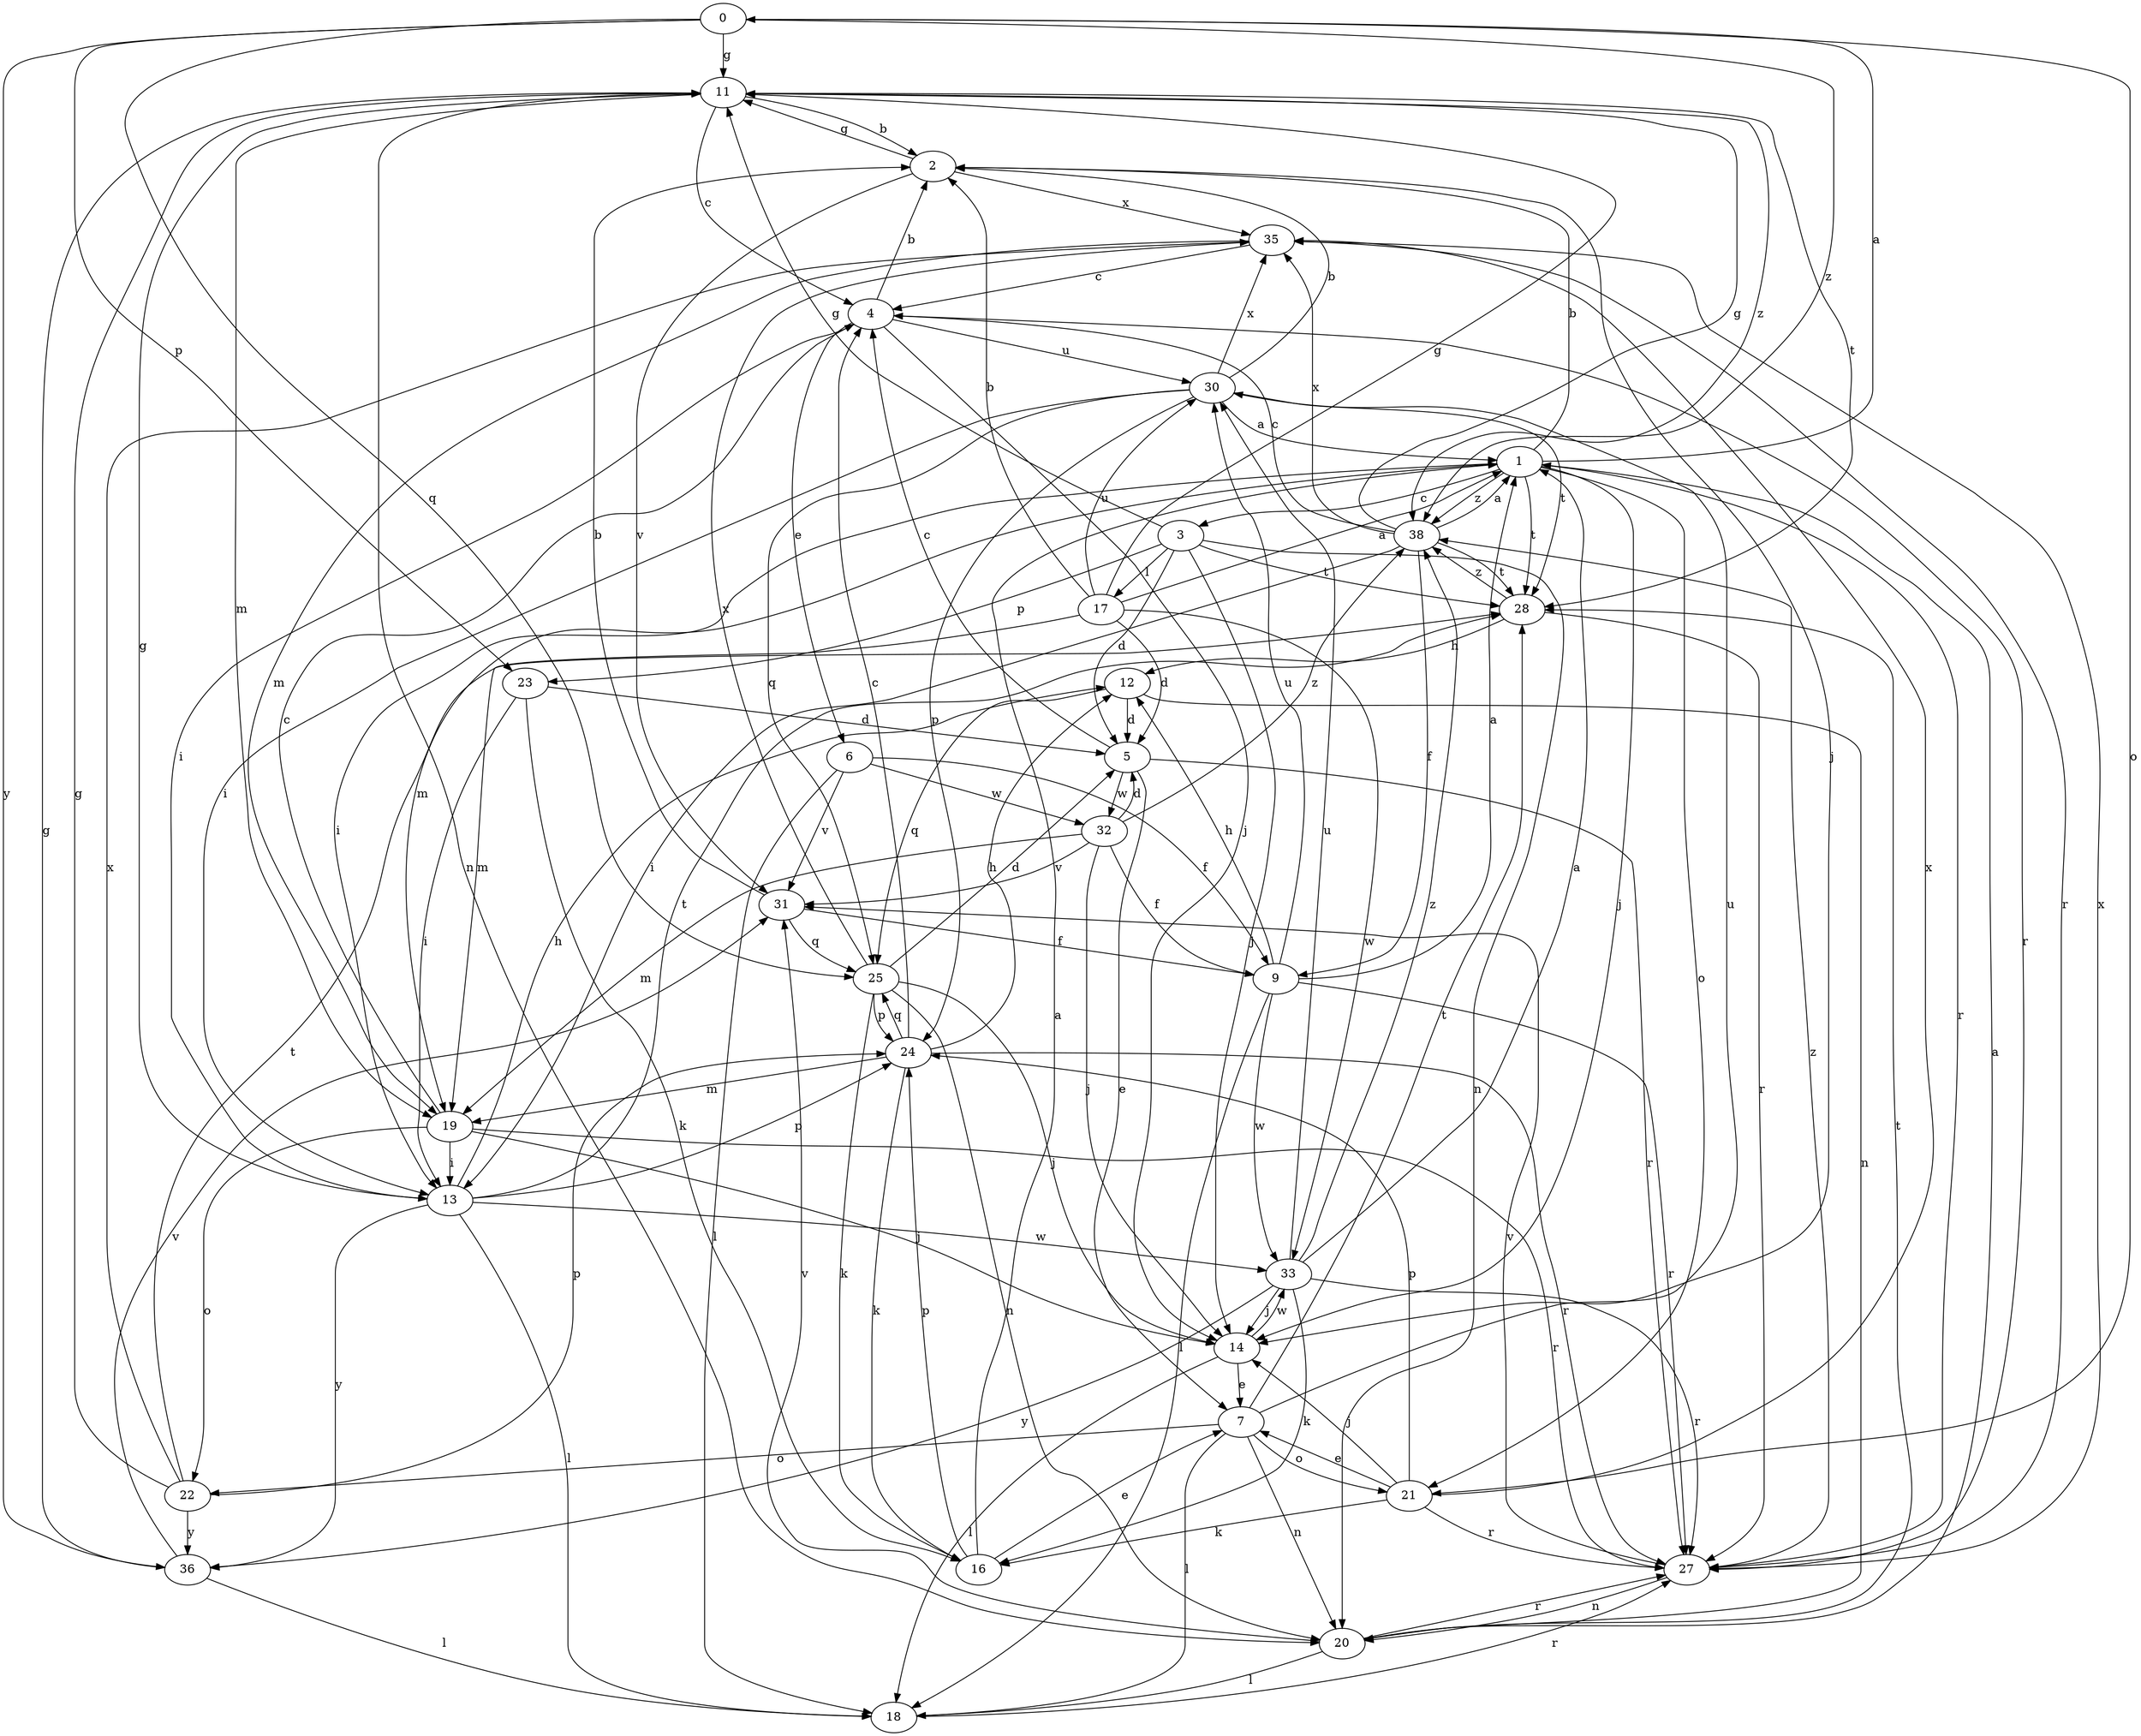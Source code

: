 strict digraph  {
0;
1;
2;
3;
4;
5;
6;
7;
9;
11;
12;
13;
14;
16;
17;
18;
19;
20;
21;
22;
23;
24;
25;
27;
28;
30;
31;
32;
33;
35;
36;
38;
0 -> 11  [label=g];
0 -> 21  [label=o];
0 -> 23  [label=p];
0 -> 25  [label=q];
0 -> 36  [label=y];
0 -> 38  [label=z];
1 -> 0  [label=a];
1 -> 2  [label=b];
1 -> 3  [label=c];
1 -> 13  [label=i];
1 -> 14  [label=j];
1 -> 19  [label=m];
1 -> 21  [label=o];
1 -> 27  [label=r];
1 -> 28  [label=t];
1 -> 38  [label=z];
2 -> 11  [label=g];
2 -> 14  [label=j];
2 -> 31  [label=v];
2 -> 35  [label=x];
3 -> 5  [label=d];
3 -> 11  [label=g];
3 -> 14  [label=j];
3 -> 17  [label=l];
3 -> 20  [label=n];
3 -> 23  [label=p];
3 -> 28  [label=t];
4 -> 2  [label=b];
4 -> 6  [label=e];
4 -> 13  [label=i];
4 -> 14  [label=j];
4 -> 27  [label=r];
4 -> 30  [label=u];
5 -> 4  [label=c];
5 -> 7  [label=e];
5 -> 27  [label=r];
5 -> 32  [label=w];
6 -> 9  [label=f];
6 -> 18  [label=l];
6 -> 31  [label=v];
6 -> 32  [label=w];
7 -> 18  [label=l];
7 -> 20  [label=n];
7 -> 21  [label=o];
7 -> 22  [label=o];
7 -> 28  [label=t];
7 -> 30  [label=u];
9 -> 1  [label=a];
9 -> 12  [label=h];
9 -> 18  [label=l];
9 -> 27  [label=r];
9 -> 30  [label=u];
9 -> 33  [label=w];
11 -> 2  [label=b];
11 -> 4  [label=c];
11 -> 19  [label=m];
11 -> 20  [label=n];
11 -> 28  [label=t];
11 -> 38  [label=z];
12 -> 5  [label=d];
12 -> 20  [label=n];
12 -> 25  [label=q];
13 -> 11  [label=g];
13 -> 12  [label=h];
13 -> 18  [label=l];
13 -> 24  [label=p];
13 -> 28  [label=t];
13 -> 33  [label=w];
13 -> 36  [label=y];
14 -> 7  [label=e];
14 -> 18  [label=l];
14 -> 33  [label=w];
16 -> 1  [label=a];
16 -> 7  [label=e];
16 -> 24  [label=p];
17 -> 1  [label=a];
17 -> 2  [label=b];
17 -> 5  [label=d];
17 -> 11  [label=g];
17 -> 19  [label=m];
17 -> 30  [label=u];
17 -> 33  [label=w];
18 -> 27  [label=r];
19 -> 4  [label=c];
19 -> 13  [label=i];
19 -> 14  [label=j];
19 -> 22  [label=o];
19 -> 27  [label=r];
20 -> 1  [label=a];
20 -> 18  [label=l];
20 -> 27  [label=r];
20 -> 28  [label=t];
20 -> 31  [label=v];
21 -> 7  [label=e];
21 -> 14  [label=j];
21 -> 16  [label=k];
21 -> 24  [label=p];
21 -> 27  [label=r];
21 -> 35  [label=x];
22 -> 11  [label=g];
22 -> 24  [label=p];
22 -> 28  [label=t];
22 -> 35  [label=x];
22 -> 36  [label=y];
23 -> 5  [label=d];
23 -> 13  [label=i];
23 -> 16  [label=k];
24 -> 4  [label=c];
24 -> 12  [label=h];
24 -> 16  [label=k];
24 -> 19  [label=m];
24 -> 25  [label=q];
24 -> 27  [label=r];
25 -> 5  [label=d];
25 -> 14  [label=j];
25 -> 16  [label=k];
25 -> 20  [label=n];
25 -> 24  [label=p];
25 -> 35  [label=x];
27 -> 20  [label=n];
27 -> 31  [label=v];
27 -> 35  [label=x];
27 -> 38  [label=z];
28 -> 12  [label=h];
28 -> 27  [label=r];
28 -> 38  [label=z];
30 -> 1  [label=a];
30 -> 2  [label=b];
30 -> 13  [label=i];
30 -> 24  [label=p];
30 -> 25  [label=q];
30 -> 28  [label=t];
30 -> 35  [label=x];
31 -> 2  [label=b];
31 -> 9  [label=f];
31 -> 25  [label=q];
32 -> 5  [label=d];
32 -> 9  [label=f];
32 -> 14  [label=j];
32 -> 19  [label=m];
32 -> 31  [label=v];
32 -> 38  [label=z];
33 -> 1  [label=a];
33 -> 14  [label=j];
33 -> 16  [label=k];
33 -> 27  [label=r];
33 -> 30  [label=u];
33 -> 36  [label=y];
33 -> 38  [label=z];
35 -> 4  [label=c];
35 -> 19  [label=m];
35 -> 27  [label=r];
36 -> 11  [label=g];
36 -> 18  [label=l];
36 -> 31  [label=v];
38 -> 1  [label=a];
38 -> 4  [label=c];
38 -> 9  [label=f];
38 -> 11  [label=g];
38 -> 13  [label=i];
38 -> 28  [label=t];
38 -> 35  [label=x];
}
